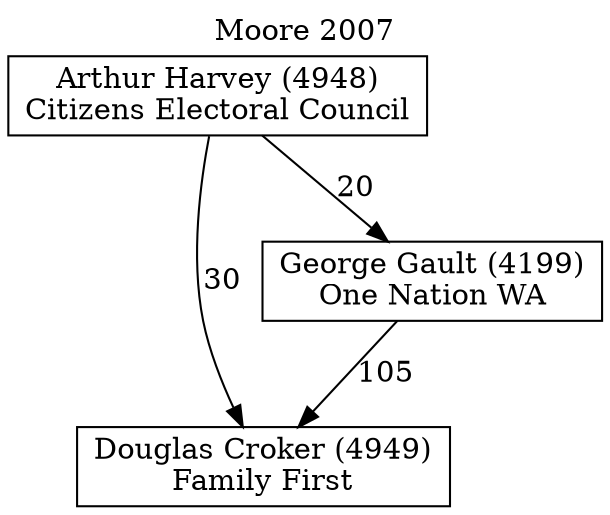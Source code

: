// House preference flow
digraph "Douglas Croker (4949)_Moore_2007" {
	graph [label="Moore 2007" labelloc=t mclimit=10]
	node [shape=box]
	"Douglas Croker (4949)" [label="Douglas Croker (4949)
Family First"]
	"George Gault (4199)" [label="George Gault (4199)
One Nation WA"]
	"Arthur Harvey (4948)" [label="Arthur Harvey (4948)
Citizens Electoral Council"]
	"George Gault (4199)" -> "Douglas Croker (4949)" [label=105]
	"Arthur Harvey (4948)" -> "George Gault (4199)" [label=20]
	"Arthur Harvey (4948)" -> "Douglas Croker (4949)" [label=30]
}
